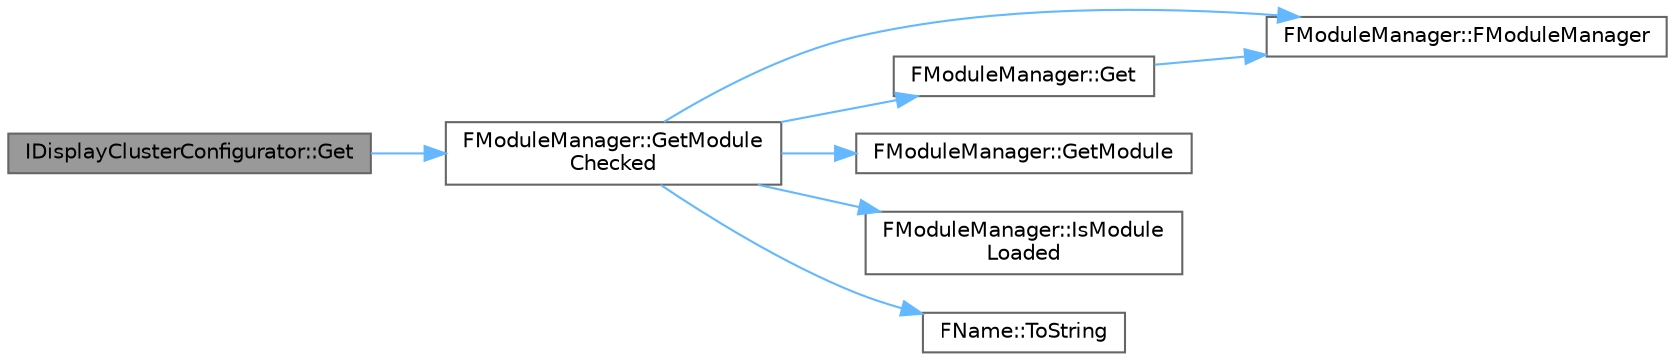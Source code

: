 digraph "IDisplayClusterConfigurator::Get"
{
 // INTERACTIVE_SVG=YES
 // LATEX_PDF_SIZE
  bgcolor="transparent";
  edge [fontname=Helvetica,fontsize=10,labelfontname=Helvetica,labelfontsize=10];
  node [fontname=Helvetica,fontsize=10,shape=box,height=0.2,width=0.4];
  rankdir="LR";
  Node1 [id="Node000001",label="IDisplayClusterConfigurator::Get",height=0.2,width=0.4,color="gray40", fillcolor="grey60", style="filled", fontcolor="black",tooltip="Singleton-like access to this module's interface."];
  Node1 -> Node2 [id="edge1_Node000001_Node000002",color="steelblue1",style="solid",tooltip=" "];
  Node2 [id="Node000002",label="FModuleManager::GetModule\lChecked",height=0.2,width=0.4,color="grey40", fillcolor="white", style="filled",URL="$dd/dbe/classFModuleManager.html#ad6b07e263e8862f6f71891440a632208",tooltip="Gets a module by name, checking to ensure it exists."];
  Node2 -> Node3 [id="edge2_Node000002_Node000003",color="steelblue1",style="solid",tooltip=" "];
  Node3 [id="Node000003",label="FModuleManager::FModuleManager",height=0.2,width=0.4,color="grey40", fillcolor="white", style="filled",URL="$dd/dbe/classFModuleManager.html#a67c83926cfb9bc1f1aafd4cc37580edc",tooltip="Hidden constructor."];
  Node2 -> Node4 [id="edge3_Node000002_Node000004",color="steelblue1",style="solid",tooltip=" "];
  Node4 [id="Node000004",label="FModuleManager::Get",height=0.2,width=0.4,color="grey40", fillcolor="white", style="filled",URL="$dd/dbe/classFModuleManager.html#a4035f1cd1c863f7efb0cac6fef1e0706",tooltip="Gets the singleton instance of the module manager."];
  Node4 -> Node3 [id="edge4_Node000004_Node000003",color="steelblue1",style="solid",tooltip=" "];
  Node2 -> Node5 [id="edge5_Node000002_Node000005",color="steelblue1",style="solid",tooltip=" "];
  Node5 [id="Node000005",label="FModuleManager::GetModule",height=0.2,width=0.4,color="grey40", fillcolor="white", style="filled",URL="$dd/dbe/classFModuleManager.html#a43b47356087afe6f21078b5be0ddf153",tooltip="Gets the specified module."];
  Node2 -> Node6 [id="edge6_Node000002_Node000006",color="steelblue1",style="solid",tooltip=" "];
  Node6 [id="Node000006",label="FModuleManager::IsModule\lLoaded",height=0.2,width=0.4,color="grey40", fillcolor="white", style="filled",URL="$dd/dbe/classFModuleManager.html#a30117d30d580add31cf1c0f3bfaf952f",tooltip="Checks whether the specified module is currently loaded."];
  Node2 -> Node7 [id="edge7_Node000002_Node000007",color="steelblue1",style="solid",tooltip=" "];
  Node7 [id="Node000007",label="FName::ToString",height=0.2,width=0.4,color="grey40", fillcolor="white", style="filled",URL="$d0/d53/classFName.html#aa1dc865b721f80e46e8d67993a24bb9e",tooltip="Converts an FName to a readable format."];
}
